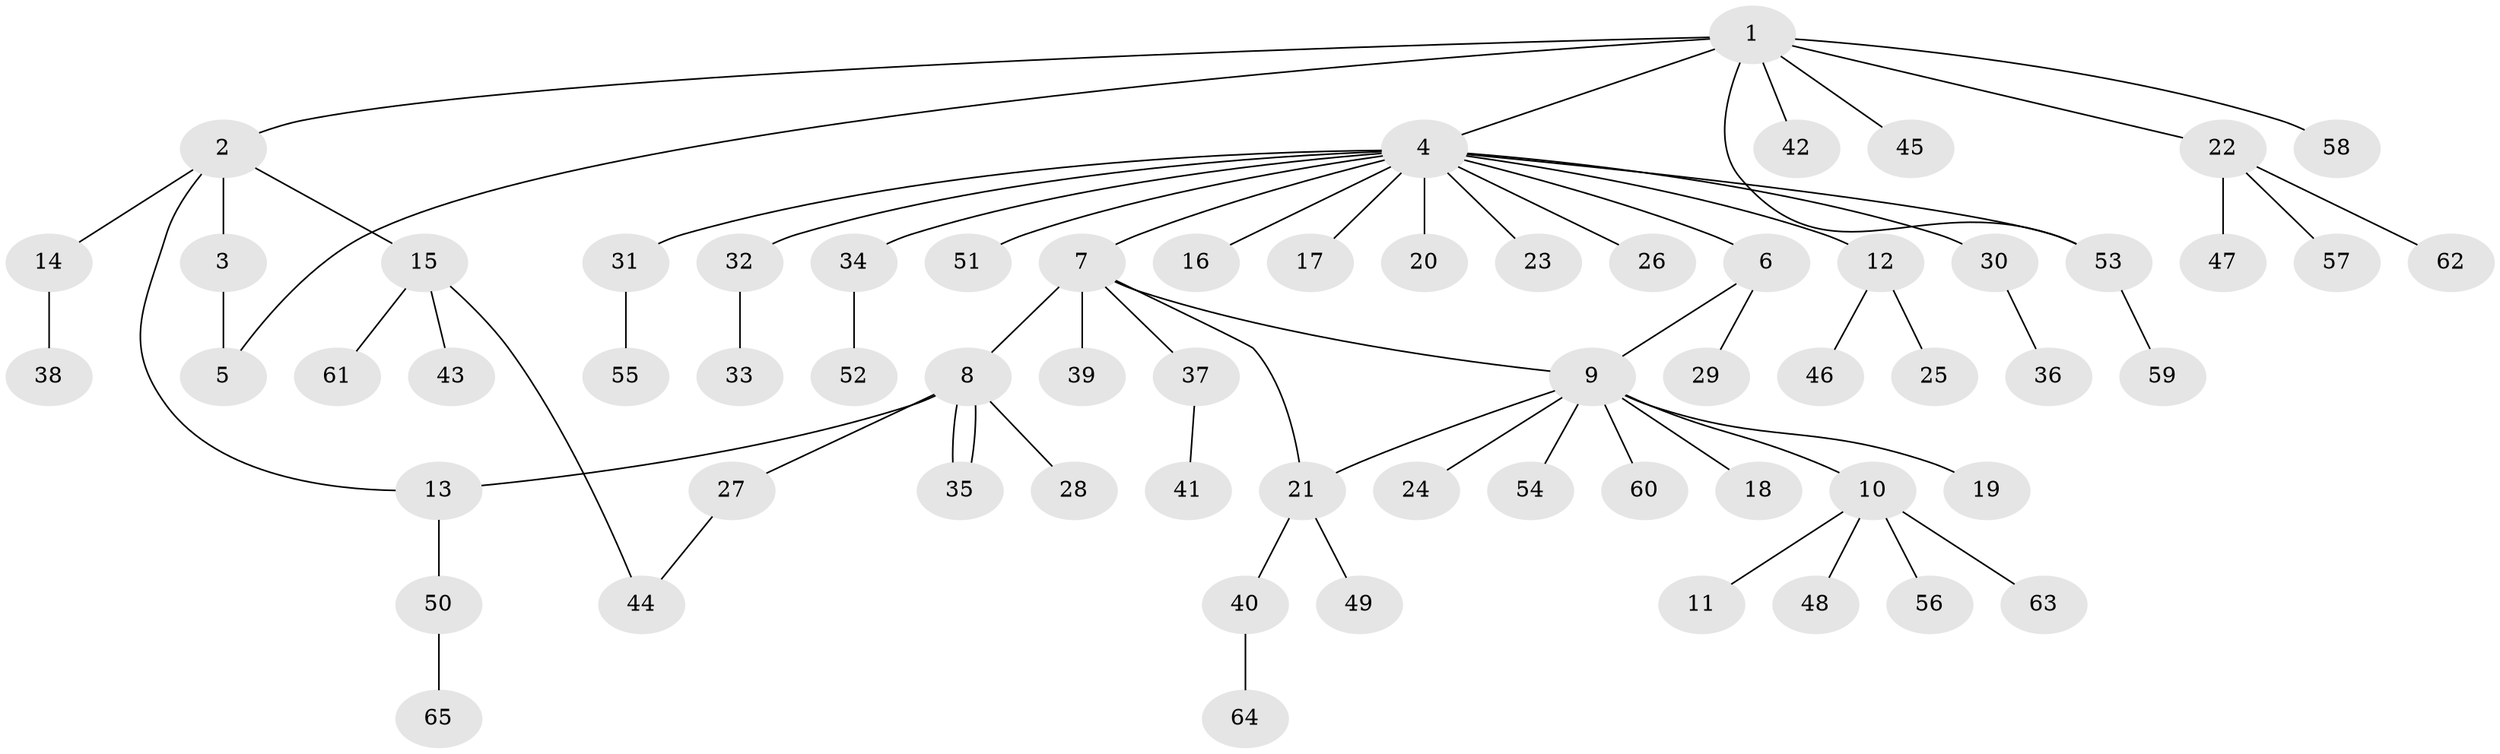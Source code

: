 // Generated by graph-tools (version 1.1) at 2025/48/03/09/25 04:48:08]
// undirected, 65 vertices, 71 edges
graph export_dot {
graph [start="1"]
  node [color=gray90,style=filled];
  1;
  2;
  3;
  4;
  5;
  6;
  7;
  8;
  9;
  10;
  11;
  12;
  13;
  14;
  15;
  16;
  17;
  18;
  19;
  20;
  21;
  22;
  23;
  24;
  25;
  26;
  27;
  28;
  29;
  30;
  31;
  32;
  33;
  34;
  35;
  36;
  37;
  38;
  39;
  40;
  41;
  42;
  43;
  44;
  45;
  46;
  47;
  48;
  49;
  50;
  51;
  52;
  53;
  54;
  55;
  56;
  57;
  58;
  59;
  60;
  61;
  62;
  63;
  64;
  65;
  1 -- 2;
  1 -- 4;
  1 -- 5;
  1 -- 22;
  1 -- 42;
  1 -- 45;
  1 -- 53;
  1 -- 58;
  2 -- 3;
  2 -- 13;
  2 -- 14;
  2 -- 15;
  3 -- 5;
  4 -- 6;
  4 -- 7;
  4 -- 12;
  4 -- 16;
  4 -- 17;
  4 -- 20;
  4 -- 23;
  4 -- 26;
  4 -- 30;
  4 -- 31;
  4 -- 32;
  4 -- 34;
  4 -- 51;
  4 -- 53;
  6 -- 9;
  6 -- 29;
  7 -- 8;
  7 -- 9;
  7 -- 21;
  7 -- 37;
  7 -- 39;
  8 -- 13;
  8 -- 27;
  8 -- 28;
  8 -- 35;
  8 -- 35;
  9 -- 10;
  9 -- 18;
  9 -- 19;
  9 -- 21;
  9 -- 24;
  9 -- 54;
  9 -- 60;
  10 -- 11;
  10 -- 48;
  10 -- 56;
  10 -- 63;
  12 -- 25;
  12 -- 46;
  13 -- 50;
  14 -- 38;
  15 -- 43;
  15 -- 44;
  15 -- 61;
  21 -- 40;
  21 -- 49;
  22 -- 47;
  22 -- 57;
  22 -- 62;
  27 -- 44;
  30 -- 36;
  31 -- 55;
  32 -- 33;
  34 -- 52;
  37 -- 41;
  40 -- 64;
  50 -- 65;
  53 -- 59;
}
